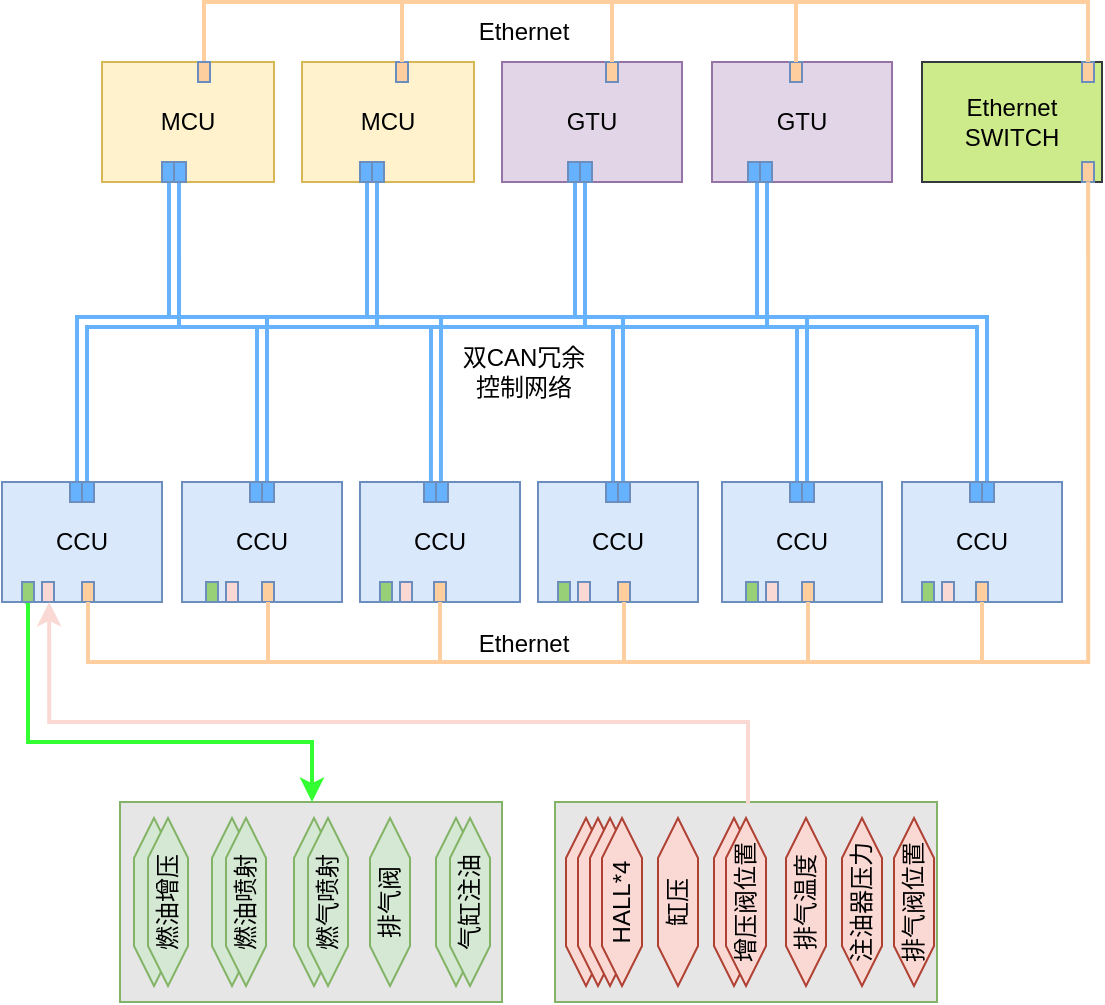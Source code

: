 <mxfile version="22.1.15" type="github">
  <diagram name="第 1 页" id="9V1ebuacdXuoeA5cvaG8">
    <mxGraphModel dx="1183" dy="632" grid="1" gridSize="10" guides="1" tooltips="1" connect="1" arrows="1" fold="1" page="1" pageScale="1" pageWidth="827" pageHeight="1169" math="0" shadow="0">
      <root>
        <mxCell id="0" />
        <mxCell id="1" parent="0" />
        <mxCell id="lHHxEUQEhCc_uOO8Jhd7-14" value="" style="rounded=0;whiteSpace=wrap;html=1;fillColor=#E6E6E6;strokeColor=#82b366;" vertex="1" parent="1">
          <mxGeometry x="436.5" y="490" width="191" height="100" as="geometry" />
        </mxCell>
        <mxCell id="lHHxEUQEhCc_uOO8Jhd7-13" value="" style="rounded=0;whiteSpace=wrap;html=1;fillColor=#E6E6E6;strokeColor=#82b366;" vertex="1" parent="1">
          <mxGeometry x="219" y="490" width="191" height="100" as="geometry" />
        </mxCell>
        <mxCell id="hLteAHFwZHsYNq_SP1KF-1" value="CCU" style="rounded=0;whiteSpace=wrap;html=1;fillColor=#dae8fc;strokeColor=#6c8ebf;" parent="1" vertex="1">
          <mxGeometry x="160" y="330" width="80" height="60" as="geometry" />
        </mxCell>
        <mxCell id="l1ArFm3nqkwlllE_89NU-13" value="" style="shape=hexagon;perimeter=hexagonPerimeter2;whiteSpace=wrap;html=1;fixedSize=1;rotation=-90;fillColor=#d5e8d4;strokeColor=#82b366;" parent="1" vertex="1">
          <mxGeometry x="233" y="530" width="84" height="20" as="geometry" />
        </mxCell>
        <mxCell id="l1ArFm3nqkwlllE_89NU-10" value="燃油喷射" style="shape=hexagon;perimeter=hexagonPerimeter2;whiteSpace=wrap;html=1;fixedSize=1;rotation=-90;fillColor=#d5e8d4;strokeColor=#82b366;" parent="1" vertex="1">
          <mxGeometry x="240" y="530" width="84" height="20" as="geometry" />
        </mxCell>
        <mxCell id="l1ArFm3nqkwlllE_89NU-15" value="" style="shape=hexagon;perimeter=hexagonPerimeter2;whiteSpace=wrap;html=1;fixedSize=1;rotation=-90;fillColor=#d5e8d4;strokeColor=#82b366;" parent="1" vertex="1">
          <mxGeometry x="274" y="530" width="84" height="20" as="geometry" />
        </mxCell>
        <mxCell id="l1ArFm3nqkwlllE_89NU-16" value="燃气喷射" style="shape=hexagon;perimeter=hexagonPerimeter2;whiteSpace=wrap;html=1;fixedSize=1;rotation=-90;fillColor=#d5e8d4;strokeColor=#82b366;" parent="1" vertex="1">
          <mxGeometry x="281" y="530" width="84" height="20" as="geometry" />
        </mxCell>
        <mxCell id="l1ArFm3nqkwlllE_89NU-17" value="排气阀" style="shape=hexagon;perimeter=hexagonPerimeter2;whiteSpace=wrap;html=1;fixedSize=1;rotation=-90;fillColor=#d5e8d4;strokeColor=#82b366;" parent="1" vertex="1">
          <mxGeometry x="312" y="530" width="84" height="20" as="geometry" />
        </mxCell>
        <mxCell id="l1ArFm3nqkwlllE_89NU-18" value="" style="shape=hexagon;perimeter=hexagonPerimeter2;whiteSpace=wrap;html=1;fixedSize=1;rotation=-90;fillColor=#d5e8d4;strokeColor=#82b366;" parent="1" vertex="1">
          <mxGeometry x="345" y="530" width="84" height="20" as="geometry" />
        </mxCell>
        <mxCell id="l1ArFm3nqkwlllE_89NU-20" value="MCU" style="rounded=0;whiteSpace=wrap;html=1;fillColor=#fff2cc;strokeColor=#d6b656;" parent="1" vertex="1">
          <mxGeometry x="210" y="120" width="86" height="60" as="geometry" />
        </mxCell>
        <mxCell id="l1ArFm3nqkwlllE_89NU-23" value="GTU" style="rounded=0;whiteSpace=wrap;html=1;fillColor=#e1d5e7;strokeColor=#9673a6;" parent="1" vertex="1">
          <mxGeometry x="410" y="120" width="90" height="60" as="geometry" />
        </mxCell>
        <mxCell id="l1ArFm3nqkwlllE_89NU-25" value="" style="shape=link;html=1;rounded=0;edgeStyle=orthogonalEdgeStyle;entryX=0.5;entryY=0;entryDx=0;entryDy=0;strokeWidth=2;strokeColor=#66B2FF;" parent="1" source="hLteAHFwZHsYNq_SP1KF-1" edge="1">
          <mxGeometry width="100" relative="1" as="geometry">
            <mxPoint x="20" y="330" as="sourcePoint" />
            <mxPoint x="650" y="330" as="targetPoint" />
            <Array as="points">
              <mxPoint x="200" y="250" />
              <mxPoint x="650" y="250" />
            </Array>
          </mxGeometry>
        </mxCell>
        <mxCell id="l1ArFm3nqkwlllE_89NU-26" value="" style="shape=link;html=1;rounded=0;edgeStyle=orthogonalEdgeStyle;exitX=0.5;exitY=1;exitDx=0;exitDy=0;strokeWidth=2;strokeColor=#66B2FF;" parent="1" edge="1">
          <mxGeometry width="100" relative="1" as="geometry">
            <mxPoint x="245.99" y="180" as="sourcePoint" />
            <mxPoint x="228.99" y="250" as="targetPoint" />
            <Array as="points">
              <mxPoint x="245.99" y="250" />
            </Array>
          </mxGeometry>
        </mxCell>
        <mxCell id="l1ArFm3nqkwlllE_89NU-28" value="" style="shape=link;html=1;rounded=0;edgeStyle=orthogonalEdgeStyle;strokeWidth=2;strokeColor=#66B2FF;" parent="1" edge="1">
          <mxGeometry width="100" relative="1" as="geometry">
            <mxPoint x="290" y="330" as="sourcePoint" />
            <mxPoint x="270" y="250" as="targetPoint" />
            <Array as="points">
              <mxPoint x="290" y="330" />
              <mxPoint x="290" y="250" />
            </Array>
          </mxGeometry>
        </mxCell>
        <mxCell id="l1ArFm3nqkwlllE_89NU-29" value="" style="shape=link;html=1;rounded=0;edgeStyle=orthogonalEdgeStyle;exitX=0.5;exitY=1;exitDx=0;exitDy=0;strokeWidth=2;strokeColor=#66B2FF;" parent="1" edge="1">
          <mxGeometry width="100" relative="1" as="geometry">
            <mxPoint x="345.0" y="180" as="sourcePoint" />
            <mxPoint x="328" y="250" as="targetPoint" />
            <Array as="points">
              <mxPoint x="345" y="250" />
            </Array>
          </mxGeometry>
        </mxCell>
        <mxCell id="l1ArFm3nqkwlllE_89NU-30" value="" style="shape=link;html=1;rounded=0;edgeStyle=orthogonalEdgeStyle;strokeWidth=2;strokeColor=#66B2FF;" parent="1" edge="1">
          <mxGeometry width="100" relative="1" as="geometry">
            <mxPoint x="376.97" y="330" as="sourcePoint" />
            <mxPoint x="356.97" y="250" as="targetPoint" />
            <Array as="points">
              <mxPoint x="376.97" y="330" />
              <mxPoint x="376.97" y="250" />
            </Array>
          </mxGeometry>
        </mxCell>
        <mxCell id="l1ArFm3nqkwlllE_89NU-32" value="" style="shape=link;html=1;rounded=0;edgeStyle=orthogonalEdgeStyle;strokeWidth=2;strokeColor=#66B2FF;" parent="1" edge="1">
          <mxGeometry width="100" relative="1" as="geometry">
            <mxPoint x="468" y="330" as="sourcePoint" />
            <mxPoint x="448" y="250" as="targetPoint" />
            <Array as="points">
              <mxPoint x="468" y="330" />
              <mxPoint x="468" y="250" />
            </Array>
          </mxGeometry>
        </mxCell>
        <mxCell id="l1ArFm3nqkwlllE_89NU-34" value="" style="shape=link;html=1;rounded=0;edgeStyle=orthogonalEdgeStyle;strokeWidth=2;strokeColor=#66B2FF;" parent="1" edge="1">
          <mxGeometry width="100" relative="1" as="geometry">
            <mxPoint x="560" y="330" as="sourcePoint" />
            <mxPoint x="540" y="250" as="targetPoint" />
            <Array as="points">
              <mxPoint x="560" y="330" />
              <mxPoint x="560" y="250" />
            </Array>
          </mxGeometry>
        </mxCell>
        <mxCell id="l1ArFm3nqkwlllE_89NU-35" value="" style="shape=hexagon;perimeter=hexagonPerimeter2;whiteSpace=wrap;html=1;fixedSize=1;rotation=-90;fillColor=#fad9d5;strokeColor=#ae4132;" parent="1" vertex="1">
          <mxGeometry x="410" y="530" width="84" height="20" as="geometry" />
        </mxCell>
        <mxCell id="l1ArFm3nqkwlllE_89NU-36" value="" style="shape=hexagon;perimeter=hexagonPerimeter2;whiteSpace=wrap;html=1;fixedSize=1;rotation=-90;fillColor=#fad9d5;strokeColor=#ae4132;" parent="1" vertex="1">
          <mxGeometry x="416" y="530" width="84" height="20" as="geometry" />
        </mxCell>
        <mxCell id="l1ArFm3nqkwlllE_89NU-37" value="" style="shape=hexagon;perimeter=hexagonPerimeter2;whiteSpace=wrap;html=1;fixedSize=1;rotation=-90;fillColor=#fad9d5;strokeColor=#ae4132;" parent="1" vertex="1">
          <mxGeometry x="422" y="530" width="84" height="20" as="geometry" />
        </mxCell>
        <mxCell id="l1ArFm3nqkwlllE_89NU-38" value="HALL*4" style="shape=hexagon;perimeter=hexagonPerimeter2;whiteSpace=wrap;html=1;fixedSize=1;rotation=-90;fillColor=#fad9d5;strokeColor=#ae4132;" parent="1" vertex="1">
          <mxGeometry x="428" y="530" width="84" height="20" as="geometry" />
        </mxCell>
        <mxCell id="l1ArFm3nqkwlllE_89NU-65" value="GTU" style="rounded=0;whiteSpace=wrap;html=1;fillColor=#e1d5e7;strokeColor=#9673a6;" parent="1" vertex="1">
          <mxGeometry x="515" y="120" width="90" height="60" as="geometry" />
        </mxCell>
        <mxCell id="l1ArFm3nqkwlllE_89NU-66" value="气缸注油" style="shape=hexagon;perimeter=hexagonPerimeter2;whiteSpace=wrap;html=1;fixedSize=1;rotation=-90;fillColor=#d5e8d4;strokeColor=#82b366;" parent="1" vertex="1">
          <mxGeometry x="352" y="530" width="84" height="20" as="geometry" />
        </mxCell>
        <mxCell id="l1ArFm3nqkwlllE_89NU-67" value="CCU" style="rounded=0;whiteSpace=wrap;html=1;fillColor=#dae8fc;strokeColor=#6c8ebf;" parent="1" vertex="1">
          <mxGeometry x="250" y="330" width="80" height="60" as="geometry" />
        </mxCell>
        <mxCell id="l1ArFm3nqkwlllE_89NU-68" value="CCU" style="rounded=0;whiteSpace=wrap;html=1;fillColor=#dae8fc;strokeColor=#6c8ebf;" parent="1" vertex="1">
          <mxGeometry x="339" y="330" width="80" height="60" as="geometry" />
        </mxCell>
        <mxCell id="l1ArFm3nqkwlllE_89NU-69" value="CCU" style="rounded=0;whiteSpace=wrap;html=1;fillColor=#dae8fc;strokeColor=#6c8ebf;" parent="1" vertex="1">
          <mxGeometry x="428" y="330" width="80" height="60" as="geometry" />
        </mxCell>
        <mxCell id="l1ArFm3nqkwlllE_89NU-70" value="CCU" style="rounded=0;whiteSpace=wrap;html=1;fillColor=#dae8fc;strokeColor=#6c8ebf;" parent="1" vertex="1">
          <mxGeometry x="520" y="330" width="80" height="60" as="geometry" />
        </mxCell>
        <mxCell id="l1ArFm3nqkwlllE_89NU-71" value="CCU" style="rounded=0;whiteSpace=wrap;html=1;fillColor=#dae8fc;strokeColor=#6c8ebf;" parent="1" vertex="1">
          <mxGeometry x="610" y="330" width="80" height="60" as="geometry" />
        </mxCell>
        <mxCell id="l1ArFm3nqkwlllE_89NU-72" value="MCU" style="rounded=0;whiteSpace=wrap;html=1;fillColor=#fff2cc;strokeColor=#d6b656;" parent="1" vertex="1">
          <mxGeometry x="310" y="120" width="86" height="60" as="geometry" />
        </mxCell>
        <mxCell id="l1ArFm3nqkwlllE_89NU-75" value="" style="shape=link;html=1;rounded=0;edgeStyle=orthogonalEdgeStyle;exitX=0.5;exitY=1;exitDx=0;exitDy=0;strokeWidth=2;strokeColor=#66B2FF;" parent="1" edge="1">
          <mxGeometry width="100" relative="1" as="geometry">
            <mxPoint x="449.0" y="180" as="sourcePoint" />
            <mxPoint x="432" y="250" as="targetPoint" />
            <Array as="points">
              <mxPoint x="449" y="250" />
            </Array>
          </mxGeometry>
        </mxCell>
        <mxCell id="l1ArFm3nqkwlllE_89NU-76" value="" style="shape=link;html=1;rounded=0;edgeStyle=orthogonalEdgeStyle;exitX=0.5;exitY=1;exitDx=0;exitDy=0;strokeWidth=2;strokeColor=#66B2FF;" parent="1" edge="1">
          <mxGeometry width="100" relative="1" as="geometry">
            <mxPoint x="540.0" y="180" as="sourcePoint" />
            <mxPoint x="523" y="250" as="targetPoint" />
            <Array as="points">
              <mxPoint x="540" y="250" />
            </Array>
          </mxGeometry>
        </mxCell>
        <mxCell id="l1ArFm3nqkwlllE_89NU-77" value="双CAN冗余控制网络" style="text;html=1;strokeColor=none;fillColor=none;align=center;verticalAlign=middle;whiteSpace=wrap;rounded=0;" parent="1" vertex="1">
          <mxGeometry x="386" y="260" width="70" height="30" as="geometry" />
        </mxCell>
        <mxCell id="l1ArFm3nqkwlllE_89NU-80" value="" style="rounded=0;whiteSpace=wrap;html=1;fillColor=#66b2ff;strokeColor=#6c8ebf;gradientColor=none;" parent="1" vertex="1">
          <mxGeometry x="194" y="330" width="6" height="10" as="geometry" />
        </mxCell>
        <mxCell id="l1ArFm3nqkwlllE_89NU-81" value="" style="rounded=0;whiteSpace=wrap;html=1;fillColor=#66b2ff;strokeColor=#6c8ebf;gradientColor=none;" parent="1" vertex="1">
          <mxGeometry x="200" y="330" width="6" height="10" as="geometry" />
        </mxCell>
        <mxCell id="l1ArFm3nqkwlllE_89NU-82" value="" style="rounded=0;whiteSpace=wrap;html=1;fillColor=#66b2ff;strokeColor=#6c8ebf;gradientColor=none;" parent="1" vertex="1">
          <mxGeometry x="284" y="330" width="6" height="10" as="geometry" />
        </mxCell>
        <mxCell id="l1ArFm3nqkwlllE_89NU-83" value="" style="rounded=0;whiteSpace=wrap;html=1;fillColor=#66b2ff;strokeColor=#6c8ebf;gradientColor=none;" parent="1" vertex="1">
          <mxGeometry x="290" y="330" width="6" height="10" as="geometry" />
        </mxCell>
        <mxCell id="l1ArFm3nqkwlllE_89NU-84" value="" style="rounded=0;whiteSpace=wrap;html=1;fillColor=#66b2ff;strokeColor=#6c8ebf;gradientColor=none;" parent="1" vertex="1">
          <mxGeometry x="371" y="330" width="6" height="10" as="geometry" />
        </mxCell>
        <mxCell id="l1ArFm3nqkwlllE_89NU-85" value="" style="rounded=0;whiteSpace=wrap;html=1;fillColor=#66b2ff;strokeColor=#6c8ebf;gradientColor=none;" parent="1" vertex="1">
          <mxGeometry x="377" y="330" width="6" height="10" as="geometry" />
        </mxCell>
        <mxCell id="l1ArFm3nqkwlllE_89NU-86" value="" style="rounded=0;whiteSpace=wrap;html=1;fillColor=#66b2ff;strokeColor=#6c8ebf;gradientColor=none;" parent="1" vertex="1">
          <mxGeometry x="462" y="330" width="6" height="10" as="geometry" />
        </mxCell>
        <mxCell id="l1ArFm3nqkwlllE_89NU-87" value="" style="rounded=0;whiteSpace=wrap;html=1;fillColor=#66b2ff;strokeColor=#6c8ebf;gradientColor=none;" parent="1" vertex="1">
          <mxGeometry x="468" y="330" width="6" height="10" as="geometry" />
        </mxCell>
        <mxCell id="l1ArFm3nqkwlllE_89NU-88" value="" style="rounded=0;whiteSpace=wrap;html=1;fillColor=#66b2ff;strokeColor=#6c8ebf;gradientColor=none;" parent="1" vertex="1">
          <mxGeometry x="554" y="330" width="6" height="10" as="geometry" />
        </mxCell>
        <mxCell id="l1ArFm3nqkwlllE_89NU-89" value="" style="rounded=0;whiteSpace=wrap;html=1;fillColor=#66b2ff;strokeColor=#6c8ebf;gradientColor=none;" parent="1" vertex="1">
          <mxGeometry x="560" y="330" width="6" height="10" as="geometry" />
        </mxCell>
        <mxCell id="l1ArFm3nqkwlllE_89NU-90" value="" style="rounded=0;whiteSpace=wrap;html=1;fillColor=#66b2ff;strokeColor=#6c8ebf;gradientColor=none;" parent="1" vertex="1">
          <mxGeometry x="644" y="330" width="6" height="10" as="geometry" />
        </mxCell>
        <mxCell id="l1ArFm3nqkwlllE_89NU-91" value="" style="rounded=0;whiteSpace=wrap;html=1;fillColor=#66b2ff;strokeColor=#6c8ebf;gradientColor=none;" parent="1" vertex="1">
          <mxGeometry x="650" y="330" width="6" height="10" as="geometry" />
        </mxCell>
        <mxCell id="l1ArFm3nqkwlllE_89NU-92" value="" style="rounded=0;whiteSpace=wrap;html=1;fillColor=#66b2ff;strokeColor=#6c8ebf;gradientColor=none;" parent="1" vertex="1">
          <mxGeometry x="533" y="170" width="6" height="10" as="geometry" />
        </mxCell>
        <mxCell id="l1ArFm3nqkwlllE_89NU-93" value="" style="rounded=0;whiteSpace=wrap;html=1;fillColor=#66b2ff;strokeColor=#6c8ebf;gradientColor=none;" parent="1" vertex="1">
          <mxGeometry x="539" y="170" width="6" height="10" as="geometry" />
        </mxCell>
        <mxCell id="l1ArFm3nqkwlllE_89NU-94" value="" style="rounded=0;whiteSpace=wrap;html=1;fillColor=#66b2ff;strokeColor=#6c8ebf;gradientColor=none;" parent="1" vertex="1">
          <mxGeometry x="443" y="170" width="6" height="10" as="geometry" />
        </mxCell>
        <mxCell id="l1ArFm3nqkwlllE_89NU-95" value="" style="rounded=0;whiteSpace=wrap;html=1;fillColor=#66b2ff;strokeColor=#6c8ebf;gradientColor=none;" parent="1" vertex="1">
          <mxGeometry x="449" y="170" width="6" height="10" as="geometry" />
        </mxCell>
        <mxCell id="l1ArFm3nqkwlllE_89NU-96" value="" style="rounded=0;whiteSpace=wrap;html=1;fillColor=#66b2ff;strokeColor=#6c8ebf;gradientColor=none;" parent="1" vertex="1">
          <mxGeometry x="339" y="170" width="6" height="10" as="geometry" />
        </mxCell>
        <mxCell id="l1ArFm3nqkwlllE_89NU-97" value="" style="rounded=0;whiteSpace=wrap;html=1;fillColor=#66b2ff;strokeColor=#6c8ebf;gradientColor=none;" parent="1" vertex="1">
          <mxGeometry x="345" y="170" width="6" height="10" as="geometry" />
        </mxCell>
        <mxCell id="l1ArFm3nqkwlllE_89NU-98" value="" style="rounded=0;whiteSpace=wrap;html=1;fillColor=#66b2ff;strokeColor=#6c8ebf;gradientColor=none;" parent="1" vertex="1">
          <mxGeometry x="240" y="170" width="6" height="10" as="geometry" />
        </mxCell>
        <mxCell id="l1ArFm3nqkwlllE_89NU-99" value="" style="rounded=0;whiteSpace=wrap;html=1;fillColor=#66b2ff;strokeColor=#6c8ebf;gradientColor=none;" parent="1" vertex="1">
          <mxGeometry x="246" y="170" width="6" height="10" as="geometry" />
        </mxCell>
        <mxCell id="l1ArFm3nqkwlllE_89NU-100" value="Ethernet&lt;br&gt;SWITCH" style="rounded=0;whiteSpace=wrap;html=1;fillColor=#cdeb8b;strokeColor=#36393d;" parent="1" vertex="1">
          <mxGeometry x="620" y="120" width="90" height="60" as="geometry" />
        </mxCell>
        <mxCell id="l1ArFm3nqkwlllE_89NU-105" value="" style="rounded=0;whiteSpace=wrap;html=1;fillColor=#FFCE9F;strokeColor=#6c8ebf;gradientColor=none;" parent="1" vertex="1">
          <mxGeometry x="700" y="120" width="6" height="10" as="geometry" />
        </mxCell>
        <mxCell id="l1ArFm3nqkwlllE_89NU-106" value="" style="rounded=0;whiteSpace=wrap;html=1;fillColor=#FFCE9F;strokeColor=#6c8ebf;gradientColor=none;" parent="1" vertex="1">
          <mxGeometry x="700" y="170" width="6" height="10" as="geometry" />
        </mxCell>
        <mxCell id="l1ArFm3nqkwlllE_89NU-111" value="" style="rounded=0;whiteSpace=wrap;html=1;fillColor=#FFCE9F;strokeColor=#6c8ebf;gradientColor=none;" parent="1" vertex="1">
          <mxGeometry x="554" y="120" width="6" height="10" as="geometry" />
        </mxCell>
        <mxCell id="l1ArFm3nqkwlllE_89NU-112" value="" style="rounded=0;whiteSpace=wrap;html=1;fillColor=#FFCE9F;strokeColor=#6c8ebf;gradientColor=none;" parent="1" vertex="1">
          <mxGeometry x="462" y="120" width="6" height="10" as="geometry" />
        </mxCell>
        <mxCell id="l1ArFm3nqkwlllE_89NU-113" value="" style="rounded=0;whiteSpace=wrap;html=1;fillColor=#FFCE9F;strokeColor=#6c8ebf;gradientColor=none;" parent="1" vertex="1">
          <mxGeometry x="357" y="120" width="6" height="10" as="geometry" />
        </mxCell>
        <mxCell id="l1ArFm3nqkwlllE_89NU-130" style="edgeStyle=orthogonalEdgeStyle;rounded=0;orthogonalLoop=1;jettySize=auto;html=1;entryX=0.5;entryY=0;entryDx=0;entryDy=0;endArrow=none;endFill=0;strokeWidth=2;strokeColor=#ffce9f;" parent="1" source="l1ArFm3nqkwlllE_89NU-115" target="l1ArFm3nqkwlllE_89NU-105" edge="1">
          <mxGeometry relative="1" as="geometry">
            <mxPoint x="380" y="90" as="targetPoint" />
            <Array as="points">
              <mxPoint x="261" y="90" />
              <mxPoint x="703" y="90" />
            </Array>
          </mxGeometry>
        </mxCell>
        <mxCell id="l1ArFm3nqkwlllE_89NU-115" value="" style="rounded=0;whiteSpace=wrap;html=1;fillColor=#FFCE9F;strokeColor=#6c8ebf;gradientColor=none;" parent="1" vertex="1">
          <mxGeometry x="258" y="120" width="6" height="10" as="geometry" />
        </mxCell>
        <mxCell id="l1ArFm3nqkwlllE_89NU-116" value="" style="rounded=0;whiteSpace=wrap;html=1;fillColor=#FFCE9F;strokeColor=#6c8ebf;gradientColor=none;" parent="1" vertex="1">
          <mxGeometry x="200" y="380" width="6" height="10" as="geometry" />
        </mxCell>
        <mxCell id="l1ArFm3nqkwlllE_89NU-117" value="" style="rounded=0;whiteSpace=wrap;html=1;fillColor=#FFCE9F;strokeColor=#6c8ebf;gradientColor=none;" parent="1" vertex="1">
          <mxGeometry x="290" y="380" width="6" height="10" as="geometry" />
        </mxCell>
        <mxCell id="l1ArFm3nqkwlllE_89NU-118" value="" style="rounded=0;whiteSpace=wrap;html=1;fillColor=#FFCE9F;strokeColor=#6c8ebf;gradientColor=none;" parent="1" vertex="1">
          <mxGeometry x="376" y="380" width="6" height="10" as="geometry" />
        </mxCell>
        <mxCell id="l1ArFm3nqkwlllE_89NU-119" value="" style="rounded=0;whiteSpace=wrap;html=1;fillColor=#FFCE9F;strokeColor=#6c8ebf;gradientColor=none;" parent="1" vertex="1">
          <mxGeometry x="468" y="380" width="6" height="10" as="geometry" />
        </mxCell>
        <mxCell id="l1ArFm3nqkwlllE_89NU-120" value="" style="rounded=0;whiteSpace=wrap;html=1;fillColor=#FFCE9F;strokeColor=#6c8ebf;gradientColor=none;" parent="1" vertex="1">
          <mxGeometry x="647" y="380" width="6" height="10" as="geometry" />
        </mxCell>
        <mxCell id="l1ArFm3nqkwlllE_89NU-121" value="" style="rounded=0;whiteSpace=wrap;html=1;fillColor=#FFCE9F;strokeColor=#6c8ebf;gradientColor=none;" parent="1" vertex="1">
          <mxGeometry x="560" y="380" width="6" height="10" as="geometry" />
        </mxCell>
        <mxCell id="l1ArFm3nqkwlllE_89NU-131" value="" style="line;strokeWidth=2;direction=south;html=1;strokeColor=#ffce9f;" parent="1" vertex="1">
          <mxGeometry x="355" y="90" width="10" height="30" as="geometry" />
        </mxCell>
        <mxCell id="l1ArFm3nqkwlllE_89NU-132" value="" style="line;strokeWidth=2;direction=south;html=1;strokeColor=#ffce9f;" parent="1" vertex="1">
          <mxGeometry x="460" y="90" width="10" height="30" as="geometry" />
        </mxCell>
        <mxCell id="l1ArFm3nqkwlllE_89NU-133" value="" style="line;strokeWidth=2;direction=south;html=1;strokeColor=#ffce9f;" parent="1" vertex="1">
          <mxGeometry x="552" y="90" width="10" height="30" as="geometry" />
        </mxCell>
        <mxCell id="l1ArFm3nqkwlllE_89NU-135" style="edgeStyle=orthogonalEdgeStyle;rounded=0;orthogonalLoop=1;jettySize=auto;html=1;entryX=0.923;entryY=0.996;entryDx=0;entryDy=0;entryPerimeter=0;strokeWidth=2;endArrow=none;endFill=0;strokeColor=#ffce9f;" parent="1" source="l1ArFm3nqkwlllE_89NU-116" target="l1ArFm3nqkwlllE_89NU-100" edge="1">
          <mxGeometry relative="1" as="geometry">
            <Array as="points">
              <mxPoint x="203" y="420" />
              <mxPoint x="703" y="420" />
            </Array>
          </mxGeometry>
        </mxCell>
        <mxCell id="l1ArFm3nqkwlllE_89NU-136" value="" style="line;strokeWidth=2;direction=south;html=1;strokeColor=#ffce9f;" parent="1" vertex="1">
          <mxGeometry x="288" y="390" width="10" height="30" as="geometry" />
        </mxCell>
        <mxCell id="l1ArFm3nqkwlllE_89NU-137" value="" style="line;strokeWidth=2;direction=south;html=1;strokeColor=#ffce9f;" parent="1" vertex="1">
          <mxGeometry x="374" y="390" width="10" height="30" as="geometry" />
        </mxCell>
        <mxCell id="l1ArFm3nqkwlllE_89NU-138" value="" style="line;strokeWidth=2;direction=south;html=1;strokeColor=#ffce9f;" parent="1" vertex="1">
          <mxGeometry x="466" y="390" width="10" height="30" as="geometry" />
        </mxCell>
        <mxCell id="l1ArFm3nqkwlllE_89NU-139" value="" style="line;strokeWidth=2;direction=south;html=1;strokeColor=#ffce9f;" parent="1" vertex="1">
          <mxGeometry x="558" y="390" width="10" height="30" as="geometry" />
        </mxCell>
        <mxCell id="l1ArFm3nqkwlllE_89NU-140" value="" style="line;strokeWidth=2;direction=south;html=1;strokeColor=#ffce9f;" parent="1" vertex="1">
          <mxGeometry x="645" y="390" width="10" height="30" as="geometry" />
        </mxCell>
        <mxCell id="l1ArFm3nqkwlllE_89NU-141" value="Ethernet" style="text;html=1;strokeColor=none;fillColor=none;align=center;verticalAlign=middle;whiteSpace=wrap;rounded=0;" parent="1" vertex="1">
          <mxGeometry x="386" y="396" width="70" height="30" as="geometry" />
        </mxCell>
        <mxCell id="l1ArFm3nqkwlllE_89NU-142" value="Ethernet" style="text;html=1;strokeColor=none;fillColor=none;align=center;verticalAlign=middle;whiteSpace=wrap;rounded=0;" parent="1" vertex="1">
          <mxGeometry x="386" y="90" width="70" height="30" as="geometry" />
        </mxCell>
        <mxCell id="lHHxEUQEhCc_uOO8Jhd7-2" value="" style="shape=hexagon;perimeter=hexagonPerimeter2;whiteSpace=wrap;html=1;fixedSize=1;rotation=-90;fillColor=#d5e8d4;strokeColor=#82b366;" vertex="1" parent="1">
          <mxGeometry x="194" y="530" width="84" height="20" as="geometry" />
        </mxCell>
        <mxCell id="lHHxEUQEhCc_uOO8Jhd7-3" value="燃油增压" style="shape=hexagon;perimeter=hexagonPerimeter2;whiteSpace=wrap;html=1;fixedSize=1;rotation=-90;fillColor=#d5e8d4;strokeColor=#82b366;" vertex="1" parent="1">
          <mxGeometry x="201" y="530" width="84" height="20" as="geometry" />
        </mxCell>
        <mxCell id="lHHxEUQEhCc_uOO8Jhd7-5" value="缸压" style="shape=hexagon;perimeter=hexagonPerimeter2;whiteSpace=wrap;html=1;fixedSize=1;rotation=-90;fillColor=#fad9d5;strokeColor=#ae4132;" vertex="1" parent="1">
          <mxGeometry x="456" y="530" width="84" height="20" as="geometry" />
        </mxCell>
        <mxCell id="lHHxEUQEhCc_uOO8Jhd7-7" value="" style="shape=hexagon;perimeter=hexagonPerimeter2;whiteSpace=wrap;html=1;fixedSize=1;rotation=-90;fillColor=#fad9d5;strokeColor=#ae4132;" vertex="1" parent="1">
          <mxGeometry x="484" y="530" width="84" height="20" as="geometry" />
        </mxCell>
        <mxCell id="lHHxEUQEhCc_uOO8Jhd7-8" value="增压阀位置" style="shape=hexagon;perimeter=hexagonPerimeter2;whiteSpace=wrap;html=1;fixedSize=1;rotation=-90;fillColor=#fad9d5;strokeColor=#ae4132;" vertex="1" parent="1">
          <mxGeometry x="490" y="530" width="84" height="20" as="geometry" />
        </mxCell>
        <mxCell id="lHHxEUQEhCc_uOO8Jhd7-9" value="排气温度" style="shape=hexagon;perimeter=hexagonPerimeter2;whiteSpace=wrap;html=1;fixedSize=1;rotation=-90;fillColor=#fad9d5;strokeColor=#ae4132;" vertex="1" parent="1">
          <mxGeometry x="520" y="530" width="84" height="20" as="geometry" />
        </mxCell>
        <mxCell id="lHHxEUQEhCc_uOO8Jhd7-10" value="注油器压力" style="shape=hexagon;perimeter=hexagonPerimeter2;whiteSpace=wrap;html=1;fixedSize=1;rotation=-90;fillColor=#fad9d5;strokeColor=#ae4132;" vertex="1" parent="1">
          <mxGeometry x="548" y="530" width="84" height="20" as="geometry" />
        </mxCell>
        <mxCell id="lHHxEUQEhCc_uOO8Jhd7-12" value="排气阀位置" style="shape=hexagon;perimeter=hexagonPerimeter2;whiteSpace=wrap;html=1;fixedSize=1;rotation=-90;fillColor=#fad9d5;strokeColor=#ae4132;" vertex="1" parent="1">
          <mxGeometry x="574" y="530" width="84" height="20" as="geometry" />
        </mxCell>
        <mxCell id="lHHxEUQEhCc_uOO8Jhd7-16" style="edgeStyle=orthogonalEdgeStyle;rounded=0;orthogonalLoop=1;jettySize=auto;html=1;exitX=0.25;exitY=1;exitDx=0;exitDy=0;strokeColor=#33FF33;strokeWidth=2;" edge="1" parent="1" source="lHHxEUQEhCc_uOO8Jhd7-15" target="lHHxEUQEhCc_uOO8Jhd7-13">
          <mxGeometry relative="1" as="geometry">
            <Array as="points">
              <mxPoint x="173" y="390" />
              <mxPoint x="173" y="460" />
              <mxPoint x="315" y="460" />
            </Array>
          </mxGeometry>
        </mxCell>
        <mxCell id="lHHxEUQEhCc_uOO8Jhd7-15" value="" style="rounded=0;whiteSpace=wrap;html=1;fillColor=#97D077;strokeColor=#6c8ebf;gradientColor=none;" vertex="1" parent="1">
          <mxGeometry x="170" y="380" width="6" height="10" as="geometry" />
        </mxCell>
        <mxCell id="lHHxEUQEhCc_uOO8Jhd7-18" value="" style="rounded=0;whiteSpace=wrap;html=1;fillColor=#fad9d5;strokeColor=#6c8ebf;gradientColor=none;" vertex="1" parent="1">
          <mxGeometry x="180" y="380" width="6" height="10" as="geometry" />
        </mxCell>
        <mxCell id="lHHxEUQEhCc_uOO8Jhd7-19" style="edgeStyle=orthogonalEdgeStyle;rounded=0;orthogonalLoop=1;jettySize=auto;html=1;exitX=0.5;exitY=0;exitDx=0;exitDy=0;entryX=0.429;entryY=0.881;entryDx=0;entryDy=0;entryPerimeter=0;strokeColor=#fad9d5;strokeWidth=2;" edge="1" parent="1" source="lHHxEUQEhCc_uOO8Jhd7-14">
          <mxGeometry relative="1" as="geometry">
            <mxPoint x="533" y="471.19" as="sourcePoint" />
            <mxPoint x="183.574" y="390.0" as="targetPoint" />
            <Array as="points">
              <mxPoint x="533" y="490" />
              <mxPoint x="533" y="450" />
              <mxPoint x="184" y="450" />
            </Array>
          </mxGeometry>
        </mxCell>
        <mxCell id="lHHxEUQEhCc_uOO8Jhd7-20" value="" style="rounded=0;whiteSpace=wrap;html=1;fillColor=#97D077;strokeColor=#6c8ebf;gradientColor=none;" vertex="1" parent="1">
          <mxGeometry x="262" y="380" width="6" height="10" as="geometry" />
        </mxCell>
        <mxCell id="lHHxEUQEhCc_uOO8Jhd7-21" value="" style="rounded=0;whiteSpace=wrap;html=1;fillColor=#fad9d5;strokeColor=#6c8ebf;gradientColor=none;" vertex="1" parent="1">
          <mxGeometry x="272" y="380" width="6" height="10" as="geometry" />
        </mxCell>
        <mxCell id="lHHxEUQEhCc_uOO8Jhd7-22" value="" style="rounded=0;whiteSpace=wrap;html=1;fillColor=#97D077;strokeColor=#6c8ebf;gradientColor=none;" vertex="1" parent="1">
          <mxGeometry x="349" y="380" width="6" height="10" as="geometry" />
        </mxCell>
        <mxCell id="lHHxEUQEhCc_uOO8Jhd7-23" value="" style="rounded=0;whiteSpace=wrap;html=1;fillColor=#fad9d5;strokeColor=#6c8ebf;gradientColor=none;" vertex="1" parent="1">
          <mxGeometry x="359" y="380" width="6" height="10" as="geometry" />
        </mxCell>
        <mxCell id="lHHxEUQEhCc_uOO8Jhd7-24" value="" style="rounded=0;whiteSpace=wrap;html=1;fillColor=#97D077;strokeColor=#6c8ebf;gradientColor=none;" vertex="1" parent="1">
          <mxGeometry x="438" y="380" width="6" height="10" as="geometry" />
        </mxCell>
        <mxCell id="lHHxEUQEhCc_uOO8Jhd7-25" value="" style="rounded=0;whiteSpace=wrap;html=1;fillColor=#fad9d5;strokeColor=#6c8ebf;gradientColor=none;" vertex="1" parent="1">
          <mxGeometry x="448" y="380" width="6" height="10" as="geometry" />
        </mxCell>
        <mxCell id="lHHxEUQEhCc_uOO8Jhd7-26" value="" style="rounded=0;whiteSpace=wrap;html=1;fillColor=#97D077;strokeColor=#6c8ebf;gradientColor=none;" vertex="1" parent="1">
          <mxGeometry x="532" y="380" width="6" height="10" as="geometry" />
        </mxCell>
        <mxCell id="lHHxEUQEhCc_uOO8Jhd7-27" value="" style="rounded=0;whiteSpace=wrap;html=1;fillColor=#fad9d5;strokeColor=#6c8ebf;gradientColor=none;" vertex="1" parent="1">
          <mxGeometry x="542" y="380" width="6" height="10" as="geometry" />
        </mxCell>
        <mxCell id="lHHxEUQEhCc_uOO8Jhd7-28" value="" style="rounded=0;whiteSpace=wrap;html=1;fillColor=#97D077;strokeColor=#6c8ebf;gradientColor=none;" vertex="1" parent="1">
          <mxGeometry x="620" y="380" width="6" height="10" as="geometry" />
        </mxCell>
        <mxCell id="lHHxEUQEhCc_uOO8Jhd7-29" value="" style="rounded=0;whiteSpace=wrap;html=1;fillColor=#fad9d5;strokeColor=#6c8ebf;gradientColor=none;" vertex="1" parent="1">
          <mxGeometry x="630" y="380" width="6" height="10" as="geometry" />
        </mxCell>
      </root>
    </mxGraphModel>
  </diagram>
</mxfile>
